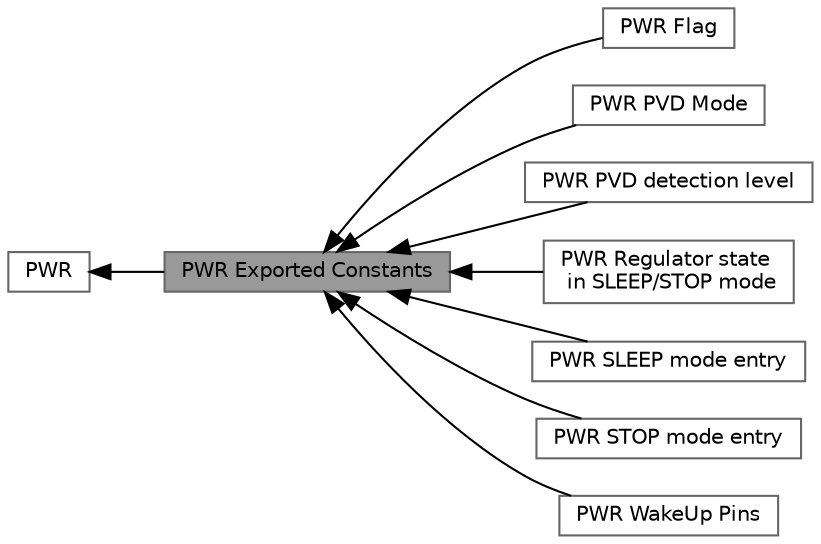 digraph "PWR Exported Constants"
{
 // LATEX_PDF_SIZE
  bgcolor="transparent";
  edge [fontname=Helvetica,fontsize=10,labelfontname=Helvetica,labelfontsize=10];
  node [fontname=Helvetica,fontsize=10,shape=box,height=0.2,width=0.4];
  rankdir=LR;
  Node2 [id="Node000002",label="PWR",height=0.2,width=0.4,color="grey40", fillcolor="white", style="filled",URL="$group__PWR.html",tooltip="PWR HAL module driver."];
  Node1 [id="Node000001",label="PWR Exported Constants",height=0.2,width=0.4,color="gray40", fillcolor="grey60", style="filled", fontcolor="black",tooltip=" "];
  Node9 [id="Node000009",label="PWR Flag",height=0.2,width=0.4,color="grey40", fillcolor="white", style="filled",URL="$group__PWR__Flag.html",tooltip=" "];
  Node5 [id="Node000005",label="PWR PVD Mode",height=0.2,width=0.4,color="grey40", fillcolor="white", style="filled",URL="$group__PWR__PVD__Mode.html",tooltip=" "];
  Node4 [id="Node000004",label="PWR PVD detection level",height=0.2,width=0.4,color="grey40", fillcolor="white", style="filled",URL="$group__PWR__PVD__detection__level.html",tooltip=" "];
  Node6 [id="Node000006",label="PWR Regulator state\l in SLEEP/STOP mode",height=0.2,width=0.4,color="grey40", fillcolor="white", style="filled",URL="$group__PWR__Regulator__state__in__STOP__mode.html",tooltip=" "];
  Node7 [id="Node000007",label="PWR SLEEP mode entry",height=0.2,width=0.4,color="grey40", fillcolor="white", style="filled",URL="$group__PWR__SLEEP__mode__entry.html",tooltip=" "];
  Node8 [id="Node000008",label="PWR STOP mode entry",height=0.2,width=0.4,color="grey40", fillcolor="white", style="filled",URL="$group__PWR__STOP__mode__entry.html",tooltip=" "];
  Node3 [id="Node000003",label="PWR WakeUp Pins",height=0.2,width=0.4,color="grey40", fillcolor="white", style="filled",URL="$group__PWR__WakeUp__Pins.html",tooltip=" "];
  Node2->Node1 [shape=plaintext, dir="back", style="solid"];
  Node1->Node3 [shape=plaintext, dir="back", style="solid"];
  Node1->Node4 [shape=plaintext, dir="back", style="solid"];
  Node1->Node5 [shape=plaintext, dir="back", style="solid"];
  Node1->Node6 [shape=plaintext, dir="back", style="solid"];
  Node1->Node7 [shape=plaintext, dir="back", style="solid"];
  Node1->Node8 [shape=plaintext, dir="back", style="solid"];
  Node1->Node9 [shape=plaintext, dir="back", style="solid"];
}
